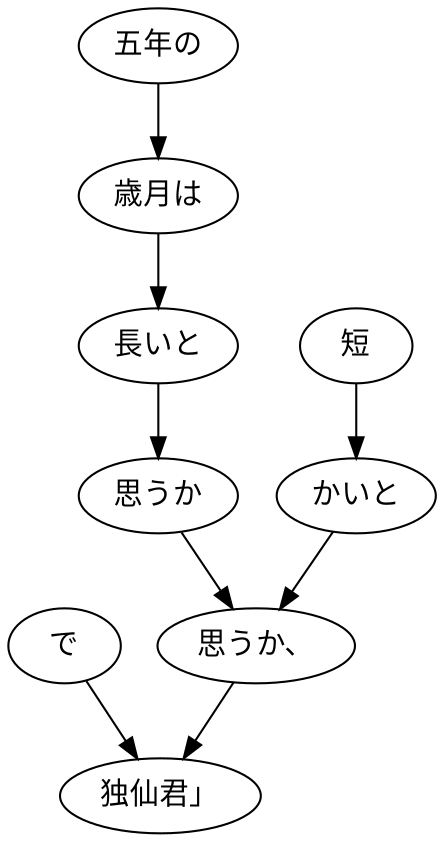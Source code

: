 digraph graph8696 {
	node0 [label="で"];
	node1 [label="五年の"];
	node2 [label="歳月は"];
	node3 [label="長いと"];
	node4 [label="思うか"];
	node5 [label="短"];
	node6 [label="かいと"];
	node7 [label="思うか、"];
	node8 [label="独仙君」"];
	node0 -> node8;
	node1 -> node2;
	node2 -> node3;
	node3 -> node4;
	node4 -> node7;
	node5 -> node6;
	node6 -> node7;
	node7 -> node8;
}
